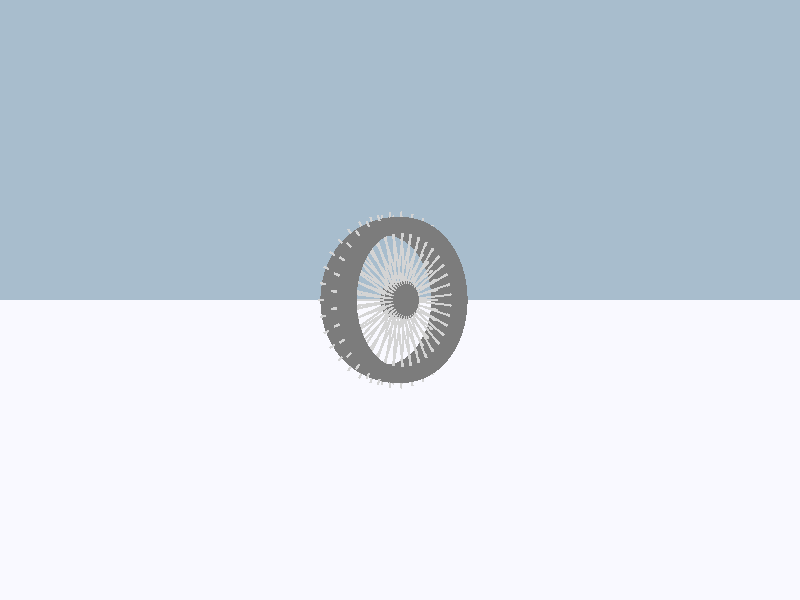 // This work is licensed under the Creative Commons Attribution-ShareAlike 3.0 Unported License.
// To view a copy of this license, visit http://creativecommons.org/licenses/by-sa/3.0/ or send a
// letter to Creative Commons, 444 Castro Street, Suite 900, Mountain View, California, 94041, USA.

// Persistence Of Vision raytracer sample file.
// File by Alexander Clucas
// Snowball
// Updated October, 1996
// Updated January, 1998  DCB
//
// -w320 -h240
// -w800 -h600 +a0.3

#version 3.7;
global_settings { assumed_gamma 1.0  max_trace_level 10 } 

global_settings {
  assumed_gamma 1.0
  number_of_waves 3
  max_trace_level 5
  }

#include "colors.inc"
#include "shapes.inc"
#include "textures.inc"

camera {
   location <54.0, 0.0, 61.0>
   angle 90 //  direction z
   up y
   right x*image_width/image_height
   look_at <0.0, 0.0, 0.0>
}

light_source { <20.0, 250.0, 70.0> colour White }
light_source { <-35.0, 230.0, -150.0> colour White }
light_source { 	<0, 120, -50> 
				color rgb <1,1,1> 
				area_light 200, 200, 10, 10
				jitter
			}

#declare Snow =
  texture{ 
    pigment{
      color rgb <0.95, 0.95, 1>
    }
    normal{
      granite
      slope_map {
	[0 <.1, .1>]
	[0.25 <.25, 0>] 
	[0.5 <.1, -.1>] 
	[0.75 <.25, 0>] 
	[1 <.1, .1>] 
      }
      turbulence 0.5
      scale 3
    }
    finish{
      brilliance 0.75
      phong 0.1
      phong_size 5
      subsurface {translucency <0.1, 0.31, 0.48>}
      //emission .2
      //use with  radiosity instead
    }
  }
 
  texture{
    pigment{
      color rgbt <1, 1, 1, .9>
    }
    normal{
      bumps 5
      scale .05  
    }
    finish{
      specular 1
      roughness .01
    }
  }
 
   texture{
    pigment{
      color rgbt <1, 1, 1, .9>
    }
    normal{
      bumps 3
      scale .1
    }
   }
   
#declare Snowbox = 
   object {
      sphere { <0, 0, 0>, 0.5 }
      texture { Snow }
   }
   
#declare Asphalt = texture{
        pigment{ color rgb<1,1,1>*0.2}
        normal { bumps 0.5 scale 0.005}
        finish { diffuse 0.9 phong 0.1}
}

#declare Groundbox =
	object {
	  box { <-0.5,-0.5,-0.5>,<0.5,0.5,0.5>
		  texture { Asphalt }
	  }
	}

#declare Rubber =
  texture{
    pigment{
      aoi
      color_map{
	[0.00 rgb <.075, .175, .025>]
	[0.55 rgb <.20, .22, .24>]
	[0.65 rgb <.04, .04, .04>]
	[0.85 rgb <.06, .02, .01>]
	[1.00 rgb <.07, .04, .01>]
    } 
    poly_wave 1.25
    scale 0.1
    }
    normal {bumps 0.5 scale 0.005}
    finish{
      specular .015
      roughness .075
      brilliance 0.275
    }
  }
  
#declare Rubberbox =
	object {
      sphere { <0, 0, 0>, 0.5 }
      texture { Rubber }
    }
	

fog { 
distance 800 color rgb <0.39, 0.51, 0.61> 
}

background { color rgb <0.39, 0.51, 0.61> }

/* Ground plane */
plane {
   y, -23
   texture {
      Snow
      //pigment { rgb <0.38, 0.32, 0.20> }
   }
}

#declare Tire_tex  =   // tires - Reifen - pneu - gomma - neumático
 texture{ pigment{ color rgb<1,1,1>*0.05}
          finish { phong 0.1 } }
#declare Rim_tex =     // rim - Felge - jante - cerchione - llanta
 texture{ Polished_Chrome        
          finish { phong 1.0 }}                        
#declare Spoke_tex =    // spokes - Speiche - rayon - raggio - rayo
 texture{ Chrome_Metal        
          finish { phong 1.0 }}                        
#declare Hub_tex =      // hub - Nabe - moyeu - mozzo - cubo
 texture{ Polished_Chrome        
          finish { phong 1.0 }}    
		
#declare Number_of_spokes = 36;

//-------------------------------------------------- wheel, Rad,
union{ // (a)
 torus{0.85,0.10 rotate<90,0,0> scale <1,1,3>
         texture{Rim_tex}} // rim
 //torus{1.0,0.25 scale <1,1,1> rotate<90,0,0>
 //        texture{Tire_tex}} // tire

 cylinder {<0,0,-0.13>,<0,0, 0.13>,0.18
         texture{Hub_tex}} // hub
 cylinder {<0,0,-0.15>,<0,0, 0.15>,0.15
         texture{Hub_tex}} // hub
 sphere{<0,0,0>,0.13 scale<1,1,0.3> translate <0,0,-0.15>
         texture{Hub_tex}} // hub
 cylinder {<0,0,-0.005>,<0,0, 0.005>,0.22 translate<0,0,-0.085>
         texture{Hub_tex}} // hub
 cylinder {<0,0,-0.005>,<0,0, 0.005>,0.22 translate<0,0, 0.085>
         texture{Hub_tex}} // hub

//------------------- without #while loop: -----------<<1
 union{ // (b)
  #local Nr = 0;                    // start
  #local EndNr = Number_of_spokes; // end
  #while (Nr< EndNr) 
  union{
   cylinder{ <0,0,-0.07>,<1,0,-0.12>,0.0125} 
   cylinder{ <0.72,0,-0.11>,<0.90,0,-0.12>,0.0175} 
   cylinder{ <0,0,-0.07>,<1,0,-0.12>,0.0125 scale<1,1,-1> rotate<0,0,0.5 *360/EndNr>} 
   cylinder{ <0.72,0,-0.11>,<0.90,0,-0.12>,0.0175  scale<1,1,-1> rotate<0,0,0.5 *360/EndNr>} 
   
             texture{Spoke_tex} 
             rotate<0,0,Nr * 360/EndNr>} 



  #local Nr = Nr + 1;    // next Nr
  #end // ---------------  end of loop 
 } // end of union (b) 
//----------------------------------------------------<<2
scale 17.5
translate<0,0,0> 
rotate<0, 0, 0>
} // end of union (a)
